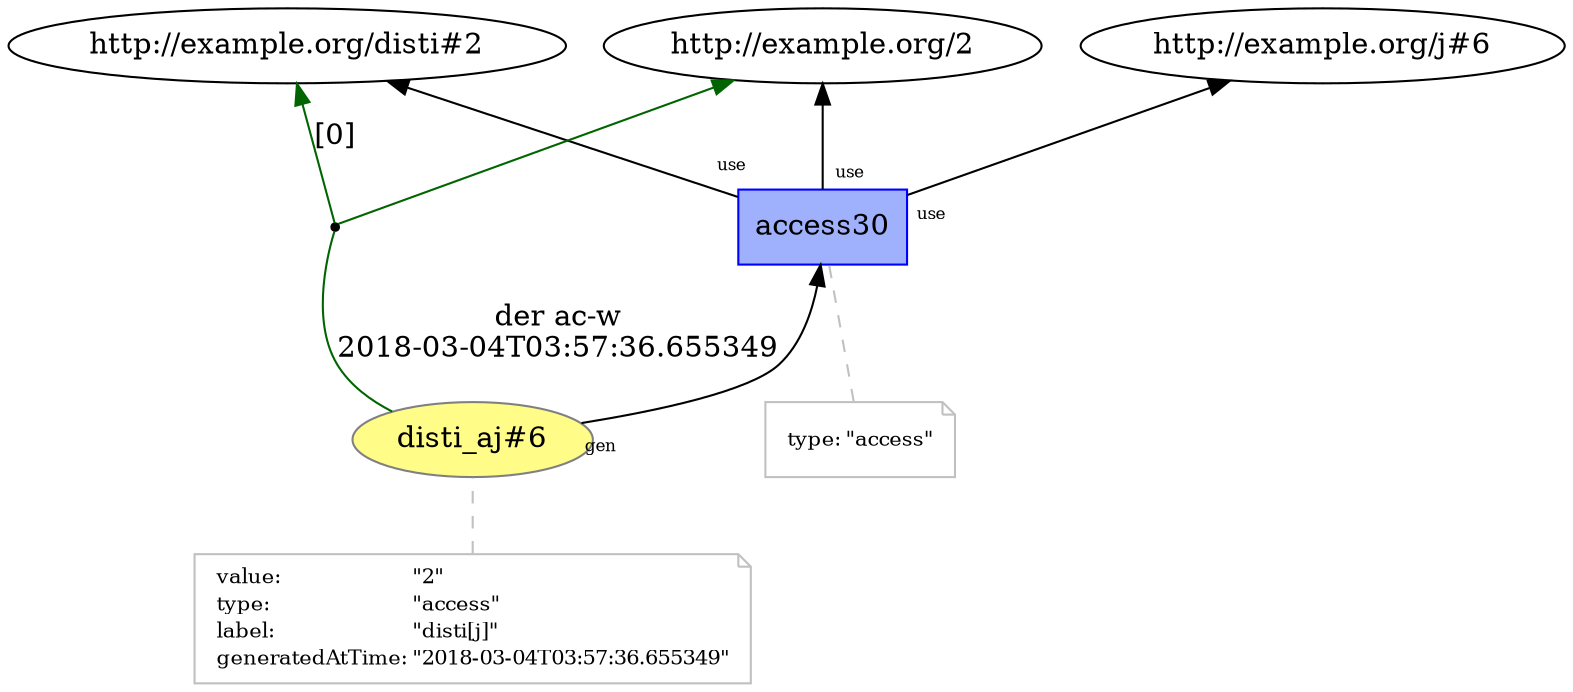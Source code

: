 digraph "PROV" { size="16,12"; rankdir="BT";
"http://example.org/disti_aj#6" [fillcolor="#FFFC87",color="#808080",style="filled",label="disti_aj#6",URL="http://example.org/disti_aj#6"]
"-attrs0" [color="gray",shape="note",fontsize="10",fontcolor="black",label=<<TABLE cellpadding="0" border="0">
	<TR>
	    <TD align="left">value:</TD>
	    <TD align="left">&quot;2&quot;</TD>
	</TR>
	<TR>
	    <TD align="left">type:</TD>
	    <TD align="left">&quot;access&quot;</TD>
	</TR>
	<TR>
	    <TD align="left">label:</TD>
	    <TD align="left">&quot;disti[j]&quot;</TD>
	</TR>
	<TR>
	    <TD align="left">generatedAtTime:</TD>
	    <TD align="left">&quot;2018-03-04T03:57:36.655349&quot;</TD>
	</TR>
</TABLE>>]
"-attrs0" -> "http://example.org/disti_aj#6" [color="gray",style="dashed",arrowhead="none"]
"http://example.org/access30" [fillcolor="#9FB1FC",color="#0000FF",shape="polygon",sides="4",style="filled",label="access30",URL="http://example.org/access30"]
"-attrs1" [color="gray",shape="note",fontsize="10",fontcolor="black",label=<<TABLE cellpadding="0" border="0">
	<TR>
	    <TD align="left">type:</TD>
	    <TD align="left">&quot;access&quot;</TD>
	</TR>
</TABLE>>]
"-attrs1" -> "http://example.org/access30" [color="gray",style="dashed",arrowhead="none"]
"http://example.org/access30" -> "http://example.org/2" [labelfontsize="8",labeldistance="1.5",labelangle="60.0",rotation="20",taillabel="use"]
"bn0" [shape="point",label=""]
"http://example.org/disti_aj#6" -> "bn0" [arrowhead="none",color="darkgreen",label="der ac-w
2018-03-04T03:57:36.655349"]
"bn0" -> "http://example.org/disti#2" [labelfontsize="8",labeldistance="1.5",color="darkgreen",labelangle="60.0",rotation="20",label="[0]"]
"bn0" -> "http://example.org/2" [color="darkgreen"]
"http://example.org/disti_aj#6" -> "http://example.org/access30" [labelfontsize="8",labeldistance="1.5",labelangle="60.0",rotation="20",taillabel="gen"]
"http://example.org/access30" -> "http://example.org/disti#2" [labelfontsize="8",labeldistance="1.5",labelangle="60.0",rotation="20",taillabel="use"]
"http://example.org/access30" -> "http://example.org/j#6" [labelfontsize="8",labeldistance="1.5",labelangle="60.0",rotation="20",taillabel="use"]
}